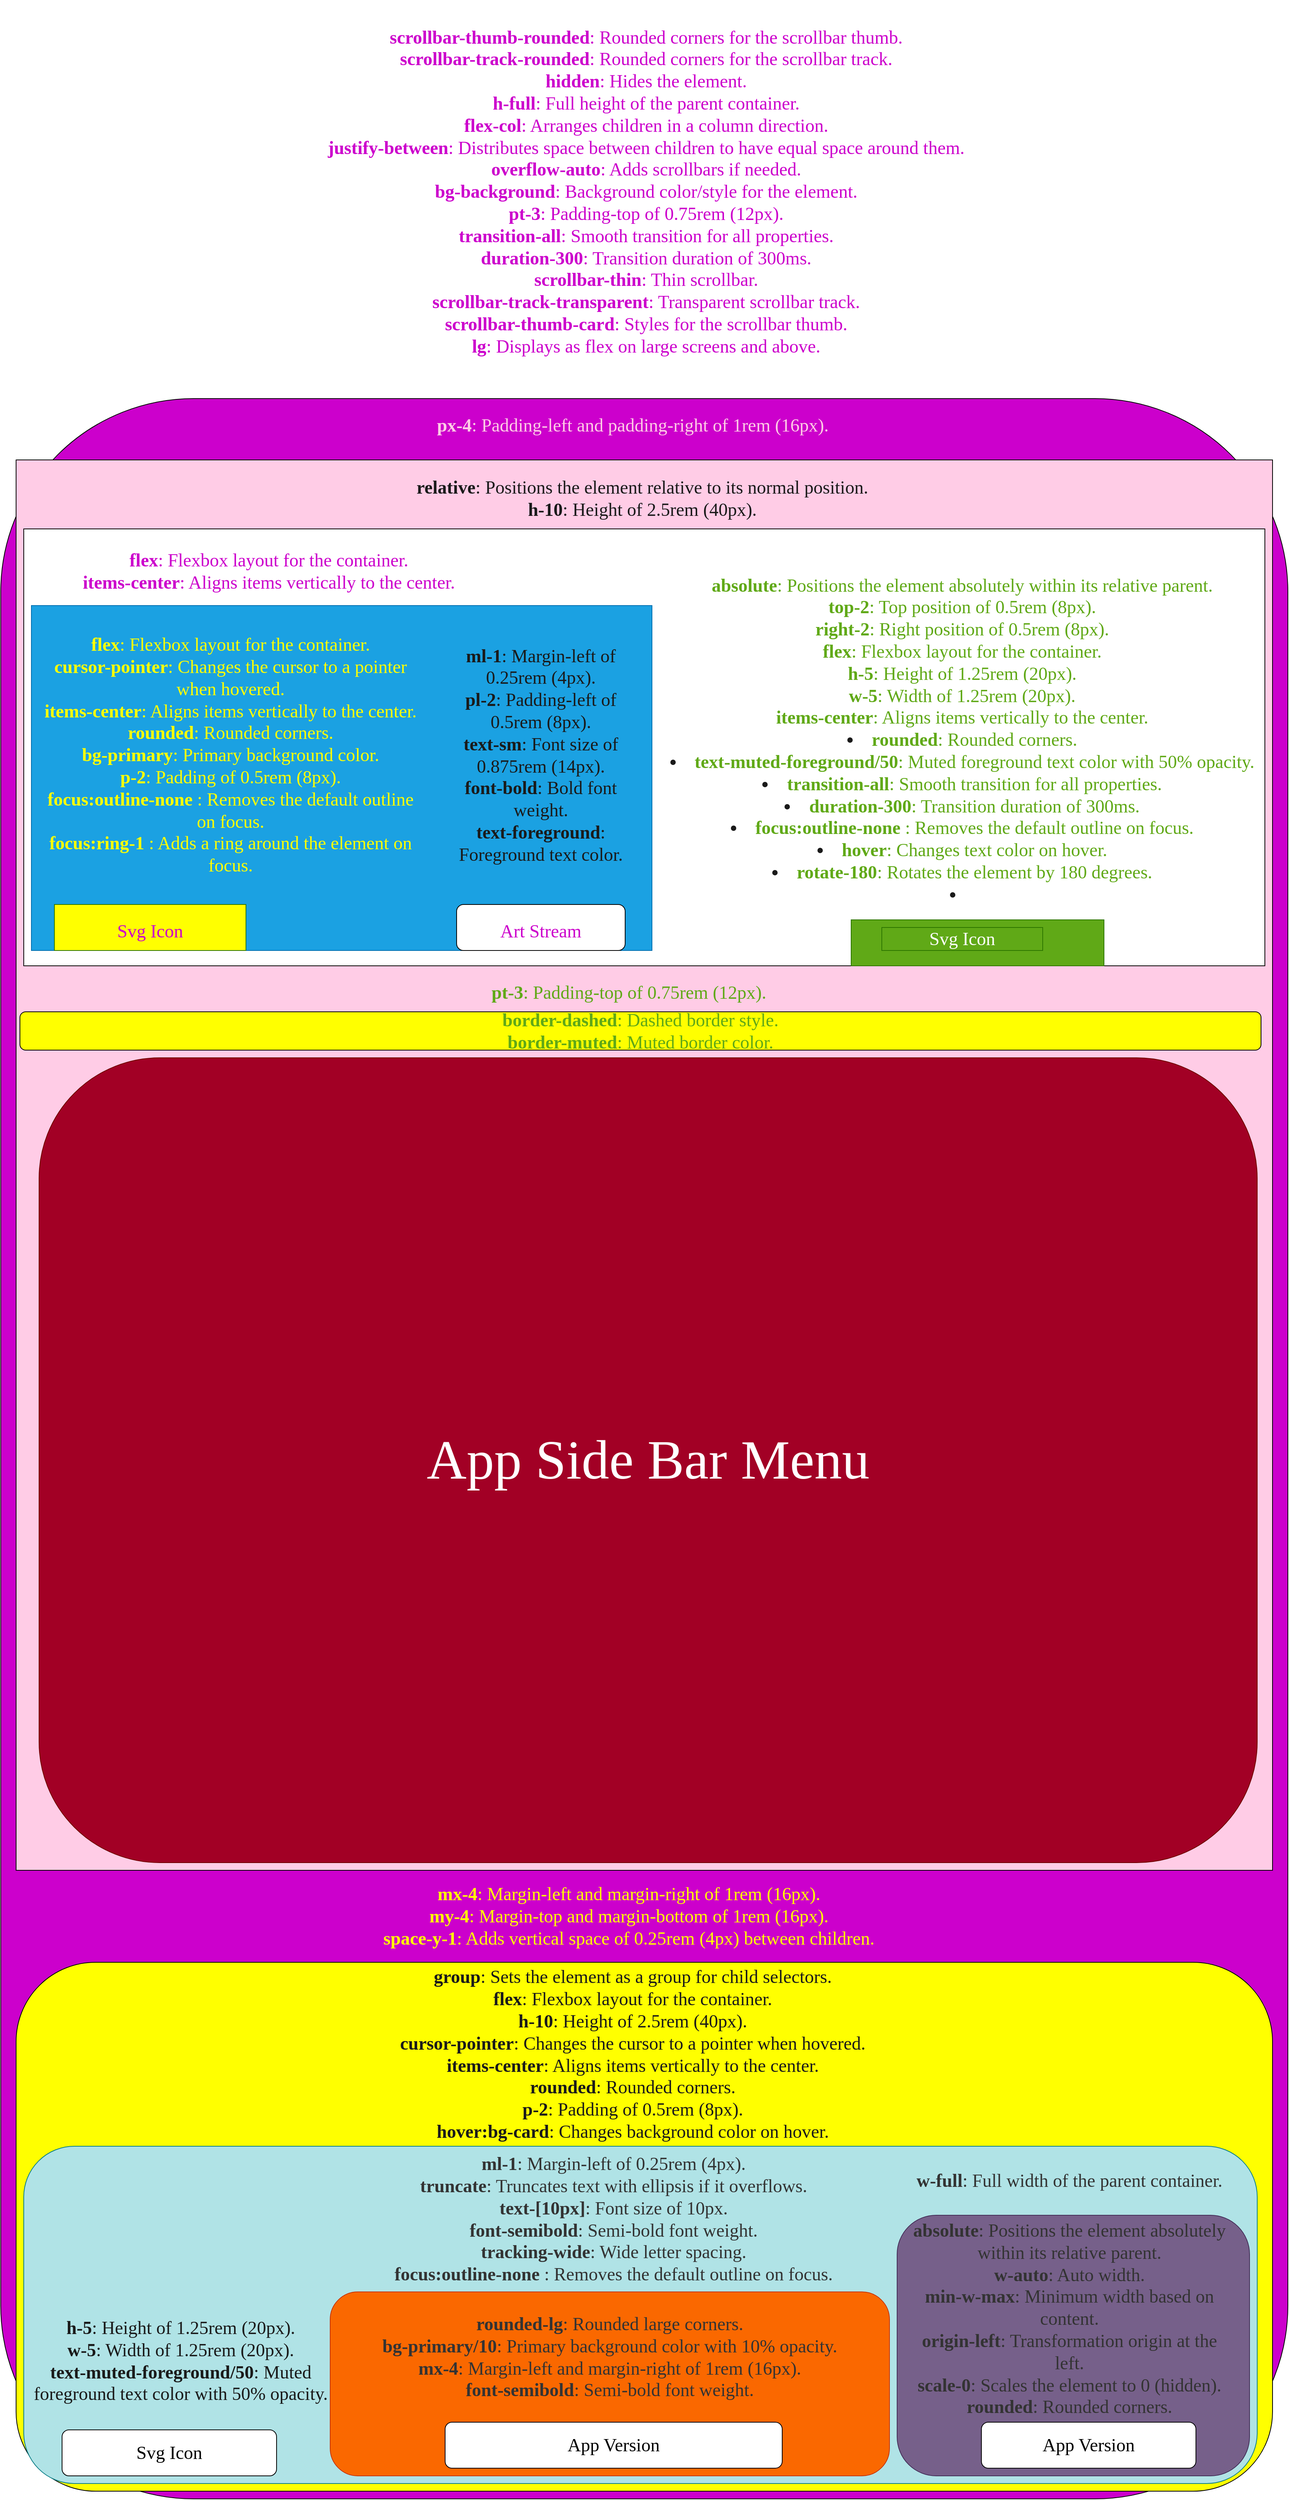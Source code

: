 <mxfile>
    <diagram id="EAWPYsAm2Vge6Du6YCxp" name="Page-1">
        <mxGraphModel dx="2080" dy="1188" grid="1" gridSize="10" guides="1" tooltips="1" connect="1" arrows="1" fold="1" page="1" pageScale="1" pageWidth="850" pageHeight="1100" math="0" shadow="0">
            <root>
                <mxCell id="0"/>
                <mxCell id="1" parent="0"/>
                <mxCell id="3" value="&lt;strong&gt;scrollbar-thumb-rounded&lt;/strong&gt;: Rounded corners for the scrollbar thumb.&lt;br&gt;&lt;strong&gt;scrollbar-track-rounded&lt;/strong&gt;: Rounded corners for the scrollbar track.&lt;br&gt;&lt;strong&gt;hidden&lt;/strong&gt;: Hides the element.&lt;br&gt;&lt;strong&gt;h-full&lt;/strong&gt;: Full height of the parent container.&lt;br&gt;&lt;strong&gt;flex-col&lt;/strong&gt;: Arranges children in a column direction.&lt;br&gt;&lt;strong&gt;justify-between&lt;/strong&gt;: Distributes space between children to have equal space around them.&lt;br&gt;&lt;strong&gt;overflow-auto&lt;/strong&gt;: Adds scrollbars if needed.&lt;br&gt;&lt;strong&gt;bg-background&lt;/strong&gt;: Background color/style for the element.&lt;br&gt;&lt;strong&gt;pt-3&lt;/strong&gt;: Padding-top of 0.75rem (12px).&lt;br&gt;&lt;strong&gt;transition-all&lt;/strong&gt;: Smooth transition for all properties.&lt;br&gt;&lt;strong&gt;duration-300&lt;/strong&gt;: Transition duration of 300ms.&lt;br&gt;&lt;strong&gt;scrollbar-thin&lt;/strong&gt;: Thin scrollbar.&lt;br&gt;&lt;strong&gt;scrollbar-track-transparent&lt;/strong&gt;: Transparent scrollbar track.&lt;br&gt;&lt;strong&gt;scrollbar-thumb-card&lt;/strong&gt;: Styles for the scrollbar thumb.&lt;br&gt;&lt;strong&gt;lg&lt;/strong&gt;: Displays as flex on large screens and above." style="text;html=1;strokeColor=none;fillColor=none;align=center;verticalAlign=middle;whiteSpace=wrap;rounded=0;fontFamily=Comic Sans MS;fontSize=24;fontColor=#CC00CC;" parent="1" vertex="1">
                    <mxGeometry x="35" y="10" width="1635" height="500" as="geometry"/>
                </mxCell>
                <mxCell id="4" value="" style="rounded=1;whiteSpace=wrap;html=1;fontFamily=Comic Sans MS;fontSize=24;fontColor=#CC00CC;fillColor=#CC00CC;" parent="1" vertex="1">
                    <mxGeometry x="10" y="530" width="1680" height="2740" as="geometry"/>
                </mxCell>
                <mxCell id="5" value="&lt;font color=&quot;#ffcce6&quot;&gt;&lt;strong&gt;px-4&lt;/strong&gt;: Padding-left and padding-right of 1rem (16px).&lt;/font&gt;" style="text;html=1;strokeColor=none;fillColor=none;align=center;verticalAlign=middle;whiteSpace=wrap;rounded=0;fontFamily=Comic Sans MS;fontSize=24;fontColor=#CC00CC;" parent="1" vertex="1">
                    <mxGeometry x="30" y="550" width="1610" height="30" as="geometry"/>
                </mxCell>
                <mxCell id="7" value="" style="rounded=0;whiteSpace=wrap;html=1;fontFamily=Comic Sans MS;fontSize=24;fontColor=#FFCCE6;fillColor=#FFCCE6;" parent="1" vertex="1">
                    <mxGeometry x="30" y="610" width="1640" height="1840" as="geometry"/>
                </mxCell>
                <mxCell id="8" value="" style="rounded=0;whiteSpace=wrap;html=1;" vertex="1" parent="1">
                    <mxGeometry x="40" y="700" width="1620" height="570" as="geometry"/>
                </mxCell>
                <mxCell id="9" value="&lt;font color=&quot;#1a1a1a&quot; style=&quot;font-size: 24px;&quot; face=&quot;Comic Sans MS&quot;&gt;&lt;strong&gt;relative&lt;/strong&gt;: Positions the element relative to its normal position.&lt;br&gt;&lt;/font&gt;&lt;font style=&quot;font-size: 24px;&quot; face=&quot;Comic Sans MS&quot; color=&quot;#1a1a1a&quot;&gt;&lt;strong&gt;h-10&lt;/strong&gt;: Height of 2.5rem (40px).&lt;/font&gt;&lt;font color=&quot;#1a1a1a&quot; style=&quot;font-size: 24px;&quot; face=&quot;Comic Sans MS&quot;&gt;&lt;br&gt;&lt;/font&gt;" style="text;html=1;strokeColor=none;fillColor=none;align=center;verticalAlign=middle;whiteSpace=wrap;rounded=0;" vertex="1" parent="1">
                    <mxGeometry x="40" y="620" width="1615" height="80" as="geometry"/>
                </mxCell>
                <mxCell id="11" value="&lt;font color=&quot;#cc00cc&quot;&gt;&lt;strong&gt;flex&lt;/strong&gt;: Flexbox layout for the container.&lt;br&gt;&lt;strong&gt;items-center&lt;/strong&gt;: Aligns items vertically to the center.&lt;br&gt;&lt;/font&gt;" style="text;html=1;strokeColor=none;fillColor=none;align=center;verticalAlign=middle;whiteSpace=wrap;rounded=0;fontFamily=Comic Sans MS;fontSize=24;fontColor=#1A1A1A;" vertex="1" parent="1">
                    <mxGeometry x="60" y="720" width="600" height="70" as="geometry"/>
                </mxCell>
                <mxCell id="12" value="" style="rounded=0;whiteSpace=wrap;html=1;fontFamily=Comic Sans MS;fontSize=24;fontColor=#ffffff;fillColor=#1ba1e2;strokeColor=#006EAF;" vertex="1" parent="1">
                    <mxGeometry x="50" y="800" width="810" height="450" as="geometry"/>
                </mxCell>
                <mxCell id="13" value="" style="rounded=0;whiteSpace=wrap;html=1;fontFamily=Comic Sans MS;fontSize=24;fontColor=#ffffff;fillColor=#60a917;strokeColor=#2D7600;" vertex="1" parent="1">
                    <mxGeometry x="1120" y="1210" width="330" height="60" as="geometry"/>
                </mxCell>
                <mxCell id="14" value="Svg Icon" style="text;html=1;align=center;verticalAlign=middle;whiteSpace=wrap;rounded=0;fontFamily=Comic Sans MS;fontSize=24;fillColor=#60a917;fontColor=#ffffff;strokeColor=#2D7600;" vertex="1" parent="1">
                    <mxGeometry x="1160" y="1220" width="210" height="30" as="geometry"/>
                </mxCell>
                <mxCell id="15" value="" style="rounded=0;whiteSpace=wrap;html=1;fontFamily=Comic Sans MS;fontSize=24;fontColor=#ffffff;fillColor=#FFFF00;strokeColor=#2D7600;" vertex="1" parent="1">
                    <mxGeometry x="80" y="1190" width="250" height="60" as="geometry"/>
                </mxCell>
                <mxCell id="16" value="Svg Icon" style="text;html=1;strokeColor=none;fillColor=none;align=center;verticalAlign=middle;whiteSpace=wrap;rounded=0;fontFamily=Comic Sans MS;fontSize=24;fontColor=#CC00CC;" vertex="1" parent="1">
                    <mxGeometry x="110" y="1210" width="190" height="30" as="geometry"/>
                </mxCell>
                <mxCell id="17" value="" style="rounded=1;whiteSpace=wrap;html=1;fontFamily=Comic Sans MS;fontSize=24;fontColor=#CC00CC;" vertex="1" parent="1">
                    <mxGeometry x="605" y="1190" width="220" height="60" as="geometry"/>
                </mxCell>
                <mxCell id="18" value="Art Stream" style="text;html=1;strokeColor=none;fillColor=none;align=center;verticalAlign=middle;whiteSpace=wrap;rounded=0;fontFamily=Comic Sans MS;fontSize=24;fontColor=#CC00CC;" vertex="1" parent="1">
                    <mxGeometry x="630" y="1210" width="170" height="30" as="geometry"/>
                </mxCell>
                <mxCell id="19" value="&lt;font color=&quot;#ffff00&quot;&gt;&lt;strong style=&quot;&quot;&gt;flex&lt;/strong&gt;: Flexbox layout for the container.&lt;br&gt;&lt;strong style=&quot;&quot;&gt;cursor-pointer&lt;/strong&gt;: Changes the cursor to a pointer when hovered.&lt;br&gt;&lt;strong style=&quot;&quot;&gt;items-center&lt;/strong&gt;: Aligns items vertically to the center.&lt;br&gt;&lt;strong style=&quot;&quot;&gt;rounded&lt;/strong&gt;: Rounded corners.&lt;br&gt;&lt;strong style=&quot;&quot;&gt;bg-primary&lt;/strong&gt;: Primary background color.&lt;br&gt;&lt;strong style=&quot;&quot;&gt;p-2&lt;/strong&gt;: Padding of 0.5rem (8px).&lt;br&gt;&lt;strong style=&quot;&quot;&gt;focus:outline-none&amp;nbsp;&lt;/strong&gt;: Removes the default outline on focus.&lt;br&gt;&lt;strong style=&quot;&quot;&gt;focus:ring-1&amp;nbsp;&lt;/strong&gt;: Adds a ring around the element on focus.&lt;/font&gt;" style="text;html=1;strokeColor=none;fillColor=none;align=center;verticalAlign=middle;whiteSpace=wrap;rounded=0;fontFamily=Comic Sans MS;fontSize=24;fontColor=#CC00CC;" vertex="1" parent="1">
                    <mxGeometry x="60" y="810" width="500" height="370" as="geometry"/>
                </mxCell>
                <mxCell id="22" value="&lt;font color=&quot;#1a1a1a&quot;&gt;&lt;strong&gt;ml-1&lt;/strong&gt;: Margin-left of 0.25rem (4px).&lt;br&gt;&lt;strong&gt;pl-2&lt;/strong&gt;: Padding-left of 0.5rem (8px).&lt;br&gt;&lt;strong&gt;text-sm&lt;/strong&gt;: Font size of 0.875rem (14px).&lt;br&gt;&lt;strong&gt;font-bold&lt;/strong&gt;: Bold font weight.&lt;br&gt;&lt;strong&gt;text-foreground&lt;/strong&gt;: Foreground text color.&lt;/font&gt;" style="text;html=1;align=center;verticalAlign=middle;whiteSpace=wrap;rounded=0;fontFamily=Comic Sans MS;fontSize=24;" vertex="1" parent="1">
                    <mxGeometry x="580" y="820" width="270" height="350" as="geometry"/>
                </mxCell>
                <mxCell id="23" value="&lt;font style=&quot;font-size: 24px;&quot; color=&quot;#60a917&quot;&gt;&lt;strong style=&quot;&quot;&gt;absolute&lt;/strong&gt;: Positions the element absolutely within its relative parent.&lt;br&gt;&lt;strong style=&quot;&quot;&gt;top-2&lt;/strong&gt;: Top position of 0.5rem (8px).&lt;br&gt;&lt;strong style=&quot;&quot;&gt;right-2&lt;/strong&gt;: Right position of 0.5rem (8px).&lt;br&gt;&lt;strong style=&quot;&quot;&gt;flex&lt;/strong&gt;: Flexbox layout for the container.&lt;br&gt;&lt;strong style=&quot;&quot;&gt;h-5&lt;/strong&gt;: Height of 1.25rem (20px).&lt;br&gt;&lt;strong style=&quot;&quot;&gt;w-5&lt;/strong&gt;: Width of 1.25rem (20px).&lt;br&gt;&lt;strong style=&quot;&quot;&gt;items-center&lt;/strong&gt;: Aligns items vertically to the center.&lt;br&gt;&lt;/font&gt;&lt;li&gt;&lt;font size=&quot;3&quot; style=&quot;font-size: 24px;&quot; color=&quot;#60a917&quot;&gt;&lt;strong&gt;rounded&lt;/strong&gt;: Rounded corners.&lt;/font&gt;&lt;/li&gt;&lt;li&gt;&lt;font size=&quot;3&quot; style=&quot;font-size: 24px;&quot; color=&quot;#60a917&quot;&gt;&lt;strong&gt;text-muted-foreground/50&lt;/strong&gt;: Muted foreground text color with 50% opacity.&lt;br&gt;&lt;/font&gt;&lt;/li&gt;&lt;li&gt;&lt;font size=&quot;3&quot; style=&quot;font-size: 24px;&quot; color=&quot;#60a917&quot;&gt;&lt;strong&gt;transition-all&lt;/strong&gt;: Smooth transition for all properties.&lt;/font&gt;&lt;/li&gt;&lt;li&gt;&lt;font size=&quot;3&quot; style=&quot;font-size: 24px;&quot; color=&quot;#60a917&quot;&gt;&lt;strong&gt;duration-300&lt;/strong&gt;: Transition duration of 300ms.&lt;br&gt;&lt;/font&gt;&lt;/li&gt;&lt;li&gt;&lt;font size=&quot;3&quot; style=&quot;font-size: 24px;&quot; color=&quot;#60a917&quot;&gt;&lt;strong style=&quot;&quot;&gt;focus:outline-none&amp;nbsp;&lt;/strong&gt;: Removes the default outline on focus.&lt;/font&gt;&lt;/li&gt;&lt;li&gt;&lt;font size=&quot;3&quot; color=&quot;#60a917&quot; style=&quot;font-size: 24px;&quot;&gt;&lt;strong style=&quot;background-color: initial;&quot;&gt;hover&lt;/strong&gt;&lt;span style=&quot;background-color: initial;&quot;&gt;: Changes text color on hover.&lt;/span&gt;&lt;/font&gt;&lt;/li&gt;&lt;li&gt;&lt;font size=&quot;3&quot; style=&quot;font-size: 24px;&quot; color=&quot;#60a917&quot;&gt;&lt;strong&gt;rotate-180&lt;/strong&gt;: Rotates the element by 180 degrees.&lt;br&gt;&lt;/font&gt;&lt;/li&gt;&lt;li&gt;&lt;/li&gt;" style="text;html=1;strokeColor=none;fillColor=none;align=center;verticalAlign=middle;whiteSpace=wrap;rounded=0;fontFamily=Comic Sans MS;fontSize=24;fontColor=#1A1A1A;" vertex="1" parent="1">
                    <mxGeometry x="880" y="730" width="770" height="490" as="geometry"/>
                </mxCell>
                <mxCell id="24" value="&lt;strong&gt;pt-3&lt;/strong&gt;: Padding-top of 0.75rem (12px)." style="text;html=1;strokeColor=none;fillColor=none;align=center;verticalAlign=middle;whiteSpace=wrap;rounded=0;fontFamily=Comic Sans MS;fontSize=24;fontColor=#60A917;" vertex="1" parent="1">
                    <mxGeometry x="470" y="1290" width="720" height="30" as="geometry"/>
                </mxCell>
                <mxCell id="25" value="&lt;strong&gt;border-dashed&lt;/strong&gt;: Dashed border style.&lt;br&gt;&lt;strong&gt;border-muted&lt;/strong&gt;: Muted border color." style="rounded=1;whiteSpace=wrap;html=1;fontFamily=Comic Sans MS;fontSize=24;fontColor=#60A917;fillColor=#FFFF00;" vertex="1" parent="1">
                    <mxGeometry x="35" y="1330" width="1620" height="50" as="geometry"/>
                </mxCell>
                <mxCell id="27" value="&lt;font style=&quot;font-size: 72px;&quot;&gt;App Side Bar Menu&lt;/font&gt;" style="rounded=1;whiteSpace=wrap;html=1;fontFamily=Comic Sans MS;fontSize=24;fontColor=#ffffff;fillColor=#a20025;strokeColor=#6F0000;" vertex="1" parent="1">
                    <mxGeometry x="60" y="1390" width="1590" height="1050" as="geometry"/>
                </mxCell>
                <mxCell id="29" value="&lt;strong&gt;mx-4&lt;/strong&gt;: Margin-left and margin-right of 1rem (16px).&lt;br&gt;&lt;strong&gt;my-4&lt;/strong&gt;: Margin-top and margin-bottom of 1rem (16px).&lt;br&gt;&lt;strong&gt;space-y-1&lt;/strong&gt;: Adds vertical space of 0.25rem (4px) between children." style="text;html=1;strokeColor=none;fillColor=none;align=center;verticalAlign=middle;whiteSpace=wrap;rounded=0;fontFamily=Comic Sans MS;fontSize=24;fontColor=#FFFF00;" vertex="1" parent="1">
                    <mxGeometry x="25" y="2460" width="1610" height="100" as="geometry"/>
                </mxCell>
                <mxCell id="30" value="" style="rounded=1;whiteSpace=wrap;html=1;fontFamily=Comic Sans MS;fontSize=24;fontColor=#FFFF00;fillColor=#FFFF00;" vertex="1" parent="1">
                    <mxGeometry x="30" y="2570" width="1640" height="690" as="geometry"/>
                </mxCell>
                <mxCell id="32" value="&lt;strong&gt;group&lt;/strong&gt;: Sets the element as a group for child selectors.&lt;br&gt;&lt;strong&gt;flex&lt;/strong&gt;: Flexbox layout for the container.&lt;br&gt;&lt;strong&gt;h-10&lt;/strong&gt;: Height of 2.5rem (40px).&lt;br&gt;&lt;strong&gt;cursor-pointer&lt;/strong&gt;: Changes the cursor to a pointer when hovered.&lt;br&gt;&lt;strong&gt;items-center&lt;/strong&gt;: Aligns items vertically to the center.&lt;br&gt;&lt;strong&gt;rounded&lt;/strong&gt;: Rounded corners.&lt;br&gt;&lt;strong&gt;p-2&lt;/strong&gt;: Padding of 0.5rem (8px).&lt;br&gt;&lt;strong&gt;hover:bg-card&lt;/strong&gt;: Changes background color on hover." style="text;html=1;strokeColor=none;fillColor=none;align=center;verticalAlign=middle;whiteSpace=wrap;rounded=0;fontFamily=Comic Sans MS;fontSize=24;fontColor=#1A1A1A;" vertex="1" parent="1">
                    <mxGeometry x="40" y="2580" width="1590" height="220" as="geometry"/>
                </mxCell>
                <mxCell id="35" value="" style="rounded=1;whiteSpace=wrap;html=1;fontFamily=Comic Sans MS;fontSize=24;fillColor=#b0e3e6;strokeColor=#0e8088;" vertex="1" parent="1">
                    <mxGeometry x="40" y="2810" width="1610" height="440" as="geometry"/>
                </mxCell>
                <mxCell id="36" value="&lt;strong style=&quot;color: rgb(26, 26, 26);&quot;&gt;h-5&lt;/strong&gt;&lt;span style=&quot;color: rgb(26, 26, 26);&quot;&gt;: Height of 1.25rem (20px).&lt;/span&gt;&lt;br style=&quot;color: rgb(26, 26, 26);&quot;&gt;&lt;strong style=&quot;color: rgb(26, 26, 26);&quot;&gt;w-5&lt;/strong&gt;&lt;span style=&quot;color: rgb(26, 26, 26);&quot;&gt;: Width of 1.25rem (20px).&lt;/span&gt;&lt;br style=&quot;color: rgb(26, 26, 26);&quot;&gt;&lt;strong style=&quot;color: rgb(26, 26, 26);&quot;&gt;text-muted-foreground/50&lt;/strong&gt;&lt;span style=&quot;color: rgb(26, 26, 26);&quot;&gt;: Muted foreground text color with 50% opacity.&lt;/span&gt;" style="text;html=1;align=center;verticalAlign=middle;whiteSpace=wrap;rounded=0;fontFamily=Comic Sans MS;fontSize=24;" vertex="1" parent="1">
                    <mxGeometry x="50" y="3010" width="390" height="160" as="geometry"/>
                </mxCell>
                <mxCell id="37" value="Svg Icon" style="rounded=1;whiteSpace=wrap;html=1;fontFamily=Comic Sans MS;fontSize=24;" vertex="1" parent="1">
                    <mxGeometry x="90" y="3180" width="280" height="60" as="geometry"/>
                </mxCell>
                <mxCell id="38" value="&lt;strong&gt;ml-1&lt;/strong&gt;: Margin-left of 0.25rem (4px).&lt;br&gt;&lt;strong&gt;truncate&lt;/strong&gt;: Truncates text with ellipsis if it overflows.&lt;br&gt;&lt;strong&gt;text-[10px]&lt;/strong&gt;: Font size of 10px.&lt;br&gt;&lt;strong&gt;font-semibold&lt;/strong&gt;: Semi-bold font weight.&lt;br&gt;&lt;strong&gt;tracking-wide&lt;/strong&gt;: Wide letter spacing.&lt;br&gt;&lt;strong style=&quot;&quot;&gt;focus:outline-none&amp;nbsp;&lt;/strong&gt;: Removes the default outline on focus." style="text;html=1;strokeColor=none;fillColor=none;align=center;verticalAlign=middle;whiteSpace=wrap;rounded=0;fontFamily=Comic Sans MS;fontSize=24;fontColor=#333333;" vertex="1" parent="1">
                    <mxGeometry x="460" y="2820" width="700" height="170" as="geometry"/>
                </mxCell>
                <mxCell id="39" value="" style="rounded=1;whiteSpace=wrap;html=1;fontFamily=Comic Sans MS;fontSize=24;fontColor=#000000;fillColor=#fa6800;strokeColor=#C73500;" vertex="1" parent="1">
                    <mxGeometry x="440" y="3000" width="730" height="240" as="geometry"/>
                </mxCell>
                <mxCell id="40" value="App Version" style="rounded=1;whiteSpace=wrap;html=1;fontFamily=Comic Sans MS;fontSize=24;" vertex="1" parent="1">
                    <mxGeometry x="590" y="3170" width="440" height="60" as="geometry"/>
                </mxCell>
                <mxCell id="41" value="&lt;strong&gt;rounded-lg&lt;/strong&gt;: Rounded large corners.&lt;br&gt;&lt;strong&gt;bg-primary/10&lt;/strong&gt;: Primary background color with 10% opacity.&lt;br&gt;&lt;strong&gt;mx-4&lt;/strong&gt;: Margin-left and margin-right of 1rem (16px).&lt;br&gt;&lt;strong&gt;font-semibold&lt;/strong&gt;: Semi-bold font weight." style="text;html=1;strokeColor=none;fillColor=none;align=center;verticalAlign=middle;whiteSpace=wrap;rounded=0;fontFamily=Comic Sans MS;fontSize=24;fontColor=#333333;" vertex="1" parent="1">
                    <mxGeometry x="450" y="3010" width="710" height="150" as="geometry"/>
                </mxCell>
                <mxCell id="42" value="" style="rounded=1;whiteSpace=wrap;html=1;fontFamily=Comic Sans MS;fontSize=24;fontColor=#ffffff;fillColor=#76608a;strokeColor=#432D57;" vertex="1" parent="1">
                    <mxGeometry x="1180" y="2900" width="460" height="340" as="geometry"/>
                </mxCell>
                <mxCell id="43" value="&lt;strong&gt;w-full&lt;/strong&gt;: Full width of the parent container." style="text;html=1;strokeColor=none;fillColor=none;align=center;verticalAlign=middle;whiteSpace=wrap;rounded=0;fontFamily=Comic Sans MS;fontSize=24;fontColor=#333333;" vertex="1" parent="1">
                    <mxGeometry x="1180" y="2820" width="450" height="70" as="geometry"/>
                </mxCell>
                <mxCell id="44" value="App Version" style="rounded=1;whiteSpace=wrap;html=1;fontFamily=Comic Sans MS;fontSize=24;" vertex="1" parent="1">
                    <mxGeometry x="1290" y="3170" width="280" height="60" as="geometry"/>
                </mxCell>
                <mxCell id="45" value="&lt;strong&gt;absolute&lt;/strong&gt;: Positions the element absolutely within its relative parent.&lt;br&gt;&lt;strong&gt;w-auto&lt;/strong&gt;: Auto width.&lt;br&gt;&lt;strong&gt;min-w-max&lt;/strong&gt;: Minimum width based on content.&lt;br&gt;&lt;strong&gt;origin-left&lt;/strong&gt;: Transformation origin at the left.&lt;br&gt;&lt;strong&gt;scale-0&lt;/strong&gt;: Scales the element to 0 (hidden).&lt;br&gt;&lt;strong&gt;rounded&lt;/strong&gt;: Rounded corners." style="text;html=1;strokeColor=none;fillColor=none;align=center;verticalAlign=middle;whiteSpace=wrap;rounded=0;fontFamily=Comic Sans MS;fontSize=24;fontColor=#333333;" vertex="1" parent="1">
                    <mxGeometry x="1190" y="2910" width="430" height="250" as="geometry"/>
                </mxCell>
            </root>
        </mxGraphModel>
    </diagram>
</mxfile>
